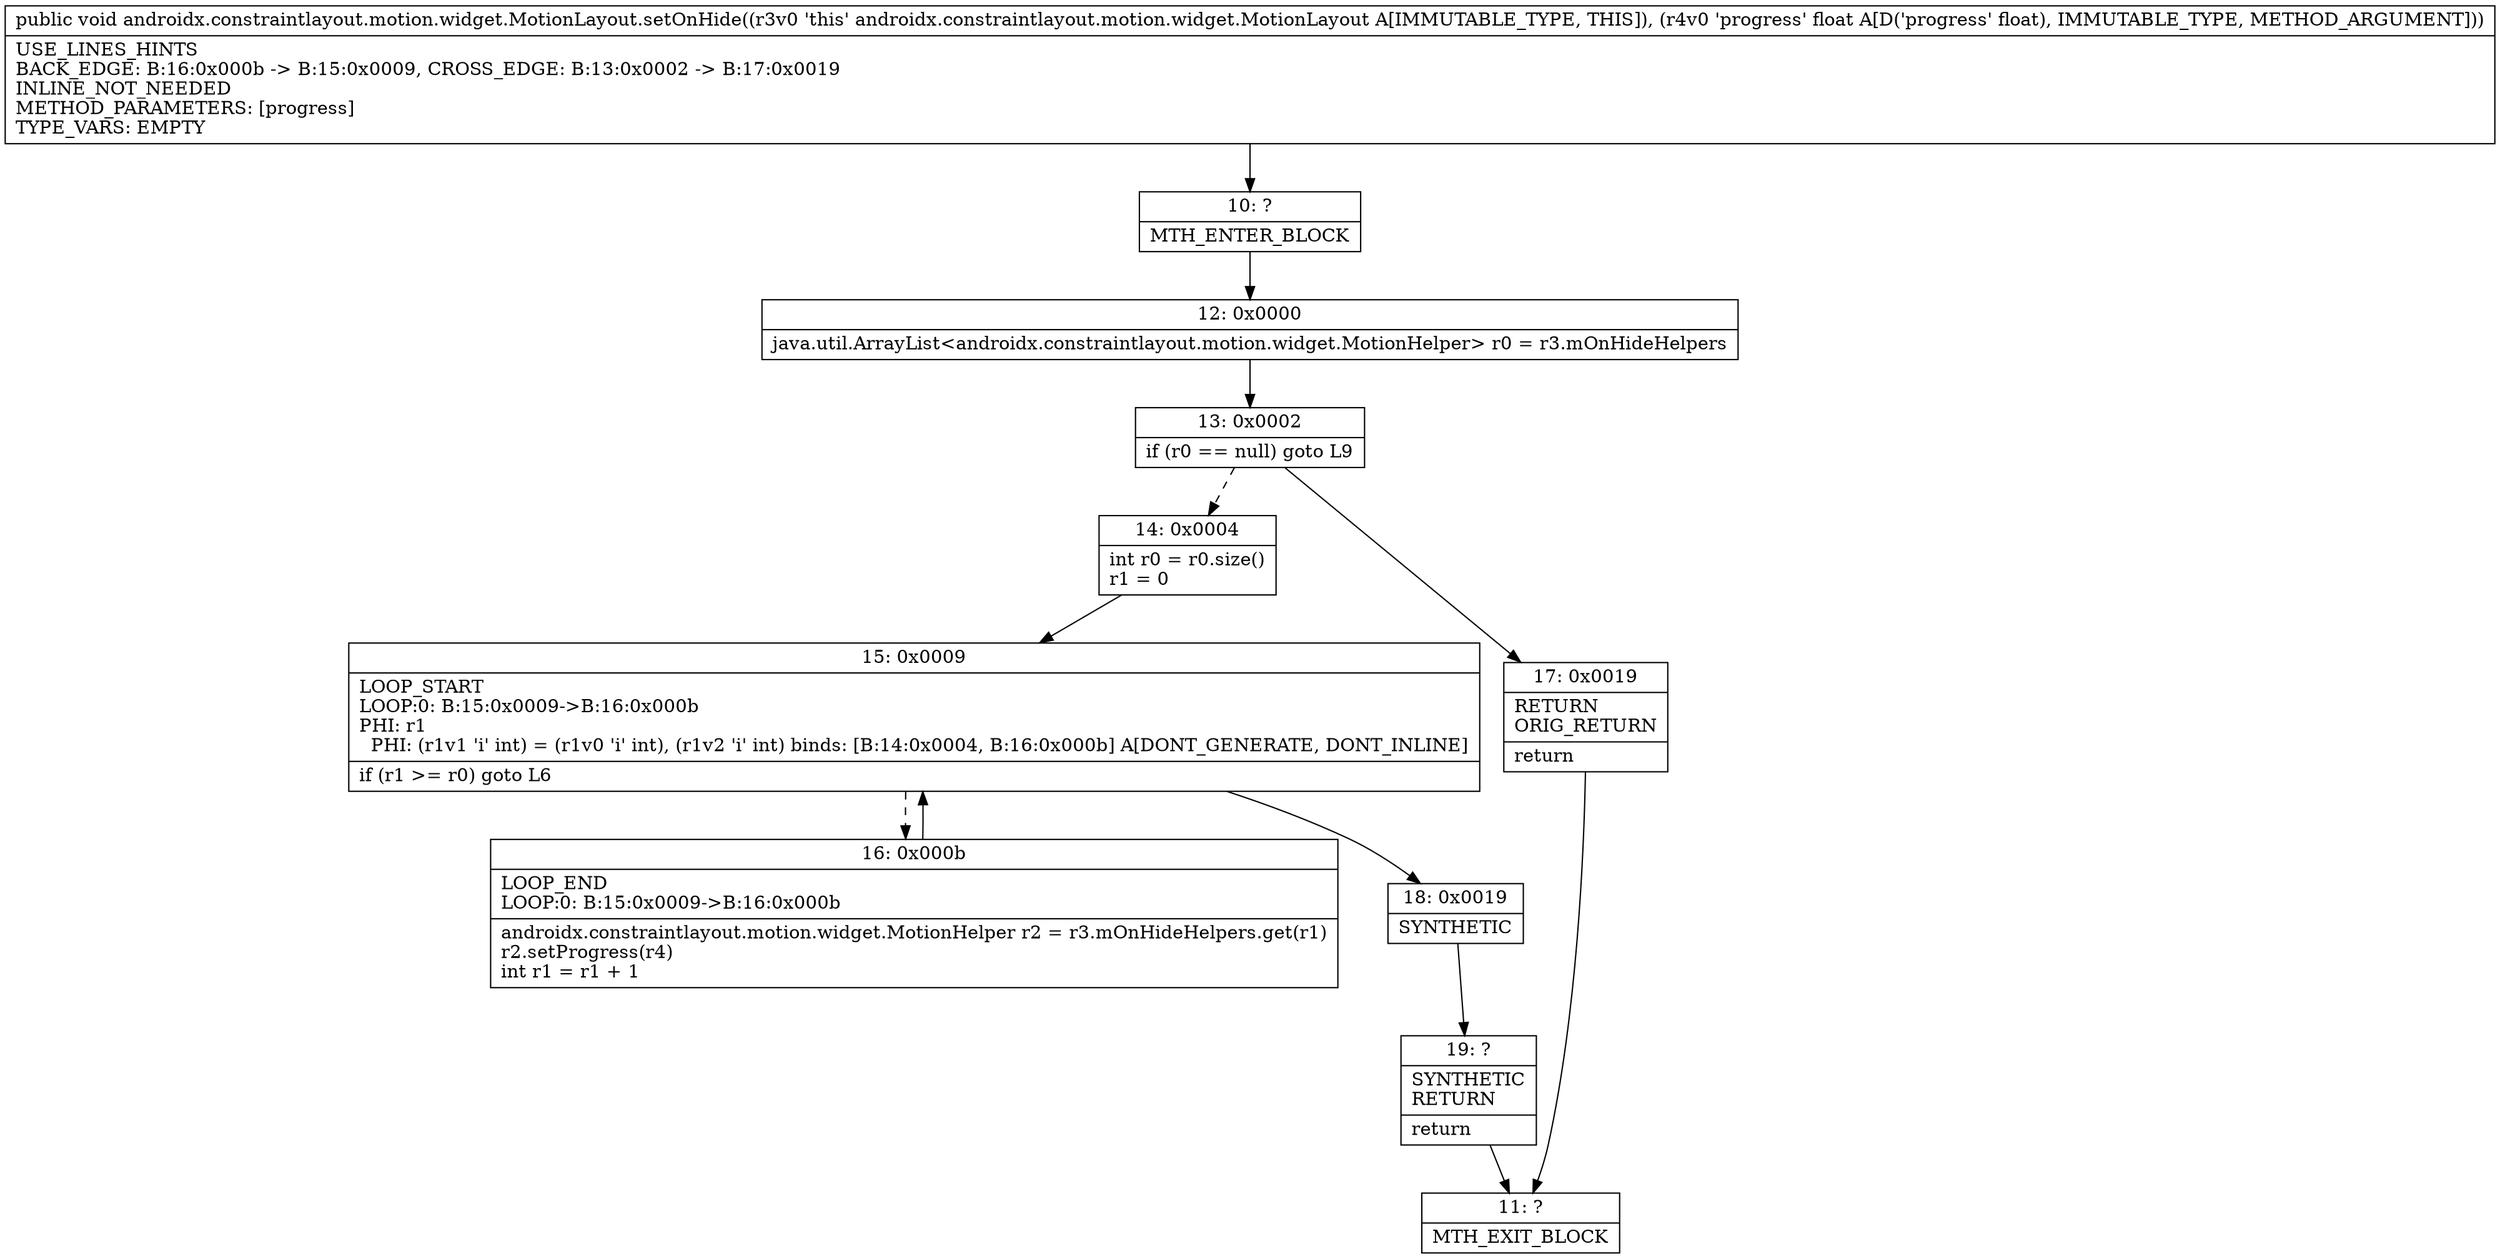digraph "CFG forandroidx.constraintlayout.motion.widget.MotionLayout.setOnHide(F)V" {
Node_10 [shape=record,label="{10\:\ ?|MTH_ENTER_BLOCK\l}"];
Node_12 [shape=record,label="{12\:\ 0x0000|java.util.ArrayList\<androidx.constraintlayout.motion.widget.MotionHelper\> r0 = r3.mOnHideHelpers\l}"];
Node_13 [shape=record,label="{13\:\ 0x0002|if (r0 == null) goto L9\l}"];
Node_14 [shape=record,label="{14\:\ 0x0004|int r0 = r0.size()\lr1 = 0\l}"];
Node_15 [shape=record,label="{15\:\ 0x0009|LOOP_START\lLOOP:0: B:15:0x0009\-\>B:16:0x000b\lPHI: r1 \l  PHI: (r1v1 'i' int) = (r1v0 'i' int), (r1v2 'i' int) binds: [B:14:0x0004, B:16:0x000b] A[DONT_GENERATE, DONT_INLINE]\l|if (r1 \>= r0) goto L6\l}"];
Node_16 [shape=record,label="{16\:\ 0x000b|LOOP_END\lLOOP:0: B:15:0x0009\-\>B:16:0x000b\l|androidx.constraintlayout.motion.widget.MotionHelper r2 = r3.mOnHideHelpers.get(r1)\lr2.setProgress(r4)\lint r1 = r1 + 1\l}"];
Node_18 [shape=record,label="{18\:\ 0x0019|SYNTHETIC\l}"];
Node_19 [shape=record,label="{19\:\ ?|SYNTHETIC\lRETURN\l|return\l}"];
Node_11 [shape=record,label="{11\:\ ?|MTH_EXIT_BLOCK\l}"];
Node_17 [shape=record,label="{17\:\ 0x0019|RETURN\lORIG_RETURN\l|return\l}"];
MethodNode[shape=record,label="{public void androidx.constraintlayout.motion.widget.MotionLayout.setOnHide((r3v0 'this' androidx.constraintlayout.motion.widget.MotionLayout A[IMMUTABLE_TYPE, THIS]), (r4v0 'progress' float A[D('progress' float), IMMUTABLE_TYPE, METHOD_ARGUMENT]))  | USE_LINES_HINTS\lBACK_EDGE: B:16:0x000b \-\> B:15:0x0009, CROSS_EDGE: B:13:0x0002 \-\> B:17:0x0019\lINLINE_NOT_NEEDED\lMETHOD_PARAMETERS: [progress]\lTYPE_VARS: EMPTY\l}"];
MethodNode -> Node_10;Node_10 -> Node_12;
Node_12 -> Node_13;
Node_13 -> Node_14[style=dashed];
Node_13 -> Node_17;
Node_14 -> Node_15;
Node_15 -> Node_16[style=dashed];
Node_15 -> Node_18;
Node_16 -> Node_15;
Node_18 -> Node_19;
Node_19 -> Node_11;
Node_17 -> Node_11;
}

